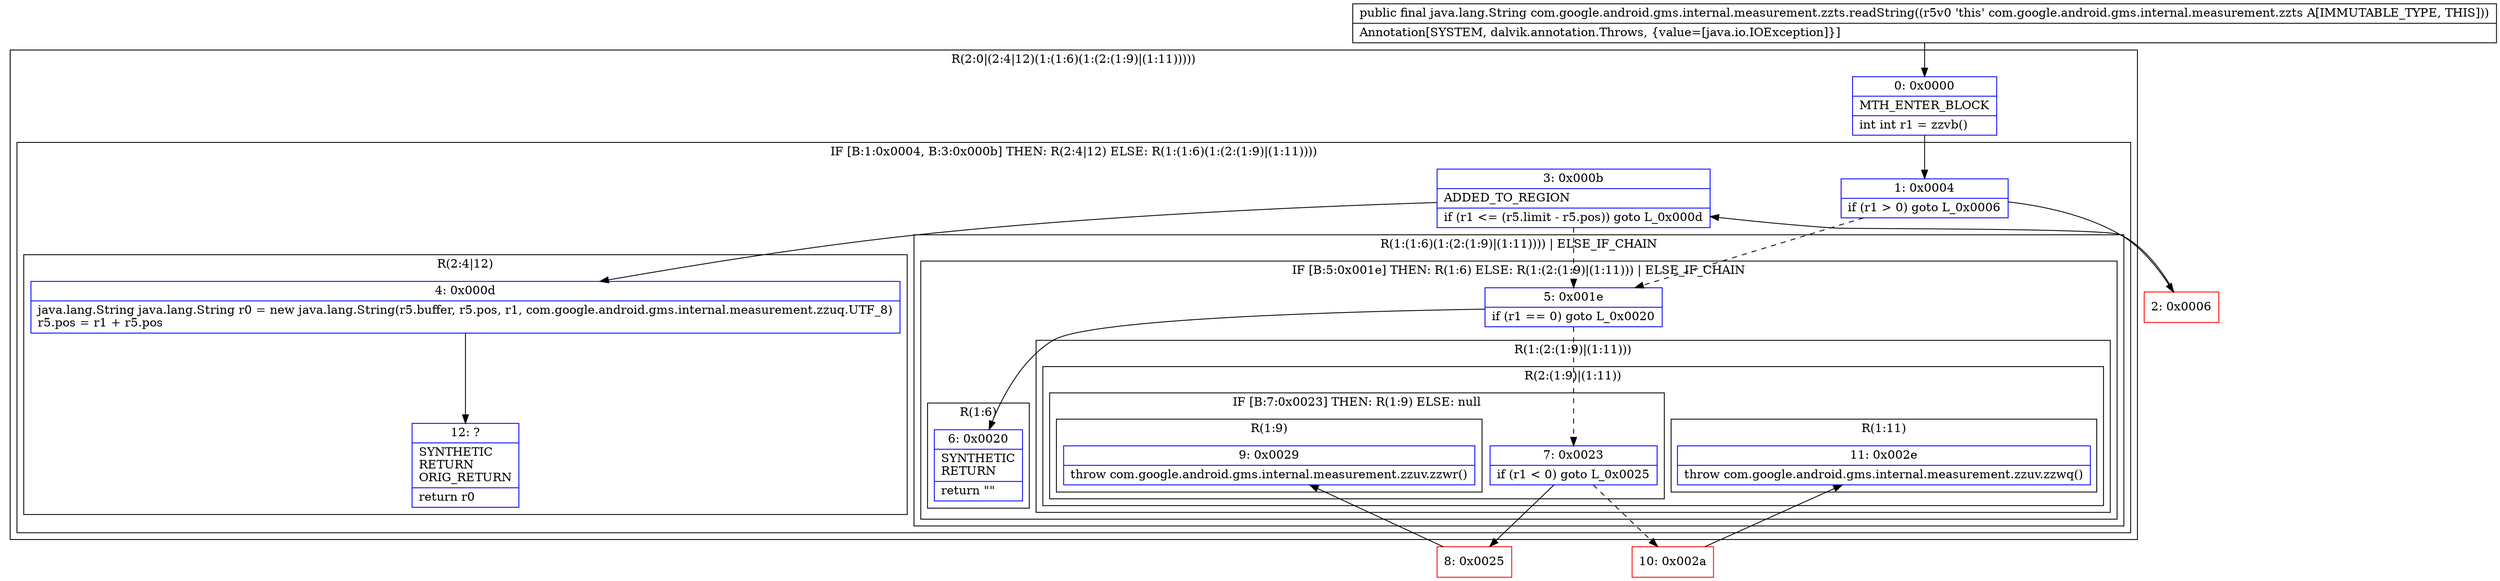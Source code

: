 digraph "CFG forcom.google.android.gms.internal.measurement.zzts.readString()Ljava\/lang\/String;" {
subgraph cluster_Region_413261513 {
label = "R(2:0|(2:4|12)(1:(1:6)(1:(2:(1:9)|(1:11)))))";
node [shape=record,color=blue];
Node_0 [shape=record,label="{0\:\ 0x0000|MTH_ENTER_BLOCK\l|int int r1 = zzvb()\l}"];
subgraph cluster_IfRegion_214575389 {
label = "IF [B:1:0x0004, B:3:0x000b] THEN: R(2:4|12) ELSE: R(1:(1:6)(1:(2:(1:9)|(1:11))))";
node [shape=record,color=blue];
Node_1 [shape=record,label="{1\:\ 0x0004|if (r1 \> 0) goto L_0x0006\l}"];
Node_3 [shape=record,label="{3\:\ 0x000b|ADDED_TO_REGION\l|if (r1 \<= (r5.limit \- r5.pos)) goto L_0x000d\l}"];
subgraph cluster_Region_1855053534 {
label = "R(2:4|12)";
node [shape=record,color=blue];
Node_4 [shape=record,label="{4\:\ 0x000d|java.lang.String java.lang.String r0 = new java.lang.String(r5.buffer, r5.pos, r1, com.google.android.gms.internal.measurement.zzuq.UTF_8)\lr5.pos = r1 + r5.pos\l}"];
Node_12 [shape=record,label="{12\:\ ?|SYNTHETIC\lRETURN\lORIG_RETURN\l|return r0\l}"];
}
subgraph cluster_Region_556286472 {
label = "R(1:(1:6)(1:(2:(1:9)|(1:11)))) | ELSE_IF_CHAIN\l";
node [shape=record,color=blue];
subgraph cluster_IfRegion_1571805683 {
label = "IF [B:5:0x001e] THEN: R(1:6) ELSE: R(1:(2:(1:9)|(1:11))) | ELSE_IF_CHAIN\l";
node [shape=record,color=blue];
Node_5 [shape=record,label="{5\:\ 0x001e|if (r1 == 0) goto L_0x0020\l}"];
subgraph cluster_Region_995772974 {
label = "R(1:6)";
node [shape=record,color=blue];
Node_6 [shape=record,label="{6\:\ 0x0020|SYNTHETIC\lRETURN\l|return \"\"\l}"];
}
subgraph cluster_Region_1637750275 {
label = "R(1:(2:(1:9)|(1:11)))";
node [shape=record,color=blue];
subgraph cluster_Region_1010375246 {
label = "R(2:(1:9)|(1:11))";
node [shape=record,color=blue];
subgraph cluster_IfRegion_1265500953 {
label = "IF [B:7:0x0023] THEN: R(1:9) ELSE: null";
node [shape=record,color=blue];
Node_7 [shape=record,label="{7\:\ 0x0023|if (r1 \< 0) goto L_0x0025\l}"];
subgraph cluster_Region_1600268227 {
label = "R(1:9)";
node [shape=record,color=blue];
Node_9 [shape=record,label="{9\:\ 0x0029|throw com.google.android.gms.internal.measurement.zzuv.zzwr()\l}"];
}
}
subgraph cluster_Region_914365755 {
label = "R(1:11)";
node [shape=record,color=blue];
Node_11 [shape=record,label="{11\:\ 0x002e|throw com.google.android.gms.internal.measurement.zzuv.zzwq()\l}"];
}
}
}
}
}
}
}
Node_2 [shape=record,color=red,label="{2\:\ 0x0006}"];
Node_8 [shape=record,color=red,label="{8\:\ 0x0025}"];
Node_10 [shape=record,color=red,label="{10\:\ 0x002a}"];
MethodNode[shape=record,label="{public final java.lang.String com.google.android.gms.internal.measurement.zzts.readString((r5v0 'this' com.google.android.gms.internal.measurement.zzts A[IMMUTABLE_TYPE, THIS]))  | Annotation[SYSTEM, dalvik.annotation.Throws, \{value=[java.io.IOException]\}]\l}"];
MethodNode -> Node_0;
Node_0 -> Node_1;
Node_1 -> Node_2;
Node_1 -> Node_5[style=dashed];
Node_3 -> Node_4;
Node_3 -> Node_5[style=dashed];
Node_4 -> Node_12;
Node_5 -> Node_6;
Node_5 -> Node_7[style=dashed];
Node_7 -> Node_8;
Node_7 -> Node_10[style=dashed];
Node_2 -> Node_3;
Node_8 -> Node_9;
Node_10 -> Node_11;
}

